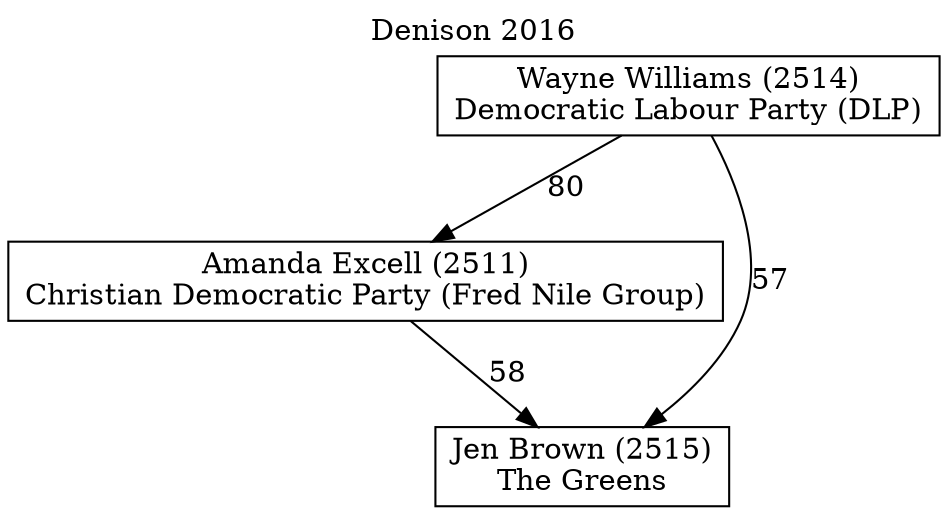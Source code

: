 // House preference flow
digraph "Jen Brown (2515)_Denison_2016" {
	graph [label="Denison 2016" labelloc=t mclimit=10]
	node [shape=box]
	"Wayne Williams (2514)" [label="Wayne Williams (2514)
Democratic Labour Party (DLP)"]
	"Amanda Excell (2511)" [label="Amanda Excell (2511)
Christian Democratic Party (Fred Nile Group)"]
	"Jen Brown (2515)" [label="Jen Brown (2515)
The Greens"]
	"Wayne Williams (2514)" -> "Amanda Excell (2511)" [label=80]
	"Wayne Williams (2514)" -> "Jen Brown (2515)" [label=57]
	"Amanda Excell (2511)" -> "Jen Brown (2515)" [label=58]
}
